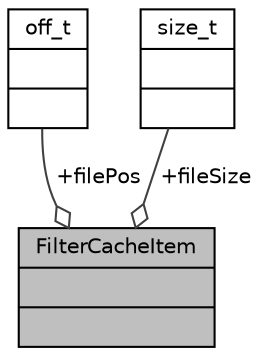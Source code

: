 digraph "FilterCacheItem"
{
 // LATEX_PDF_SIZE
  edge [fontname="Helvetica",fontsize="10",labelfontname="Helvetica",labelfontsize="10"];
  node [fontname="Helvetica",fontsize="10",shape=record];
  Node1 [label="{FilterCacheItem\n||}",height=0.2,width=0.4,color="black", fillcolor="grey75", style="filled", fontcolor="black",tooltip=" "];
  Node2 -> Node1 [color="grey25",fontsize="10",style="solid",label=" +filePos" ,arrowhead="odiamond",fontname="Helvetica"];
  Node2 [label="{off_t\n||}",height=0.2,width=0.4,color="black", fillcolor="white", style="filled",tooltip=" "];
  Node3 -> Node1 [color="grey25",fontsize="10",style="solid",label=" +fileSize" ,arrowhead="odiamond",fontname="Helvetica"];
  Node3 [label="{size_t\n||}",height=0.2,width=0.4,color="black", fillcolor="white", style="filled",tooltip=" "];
}
